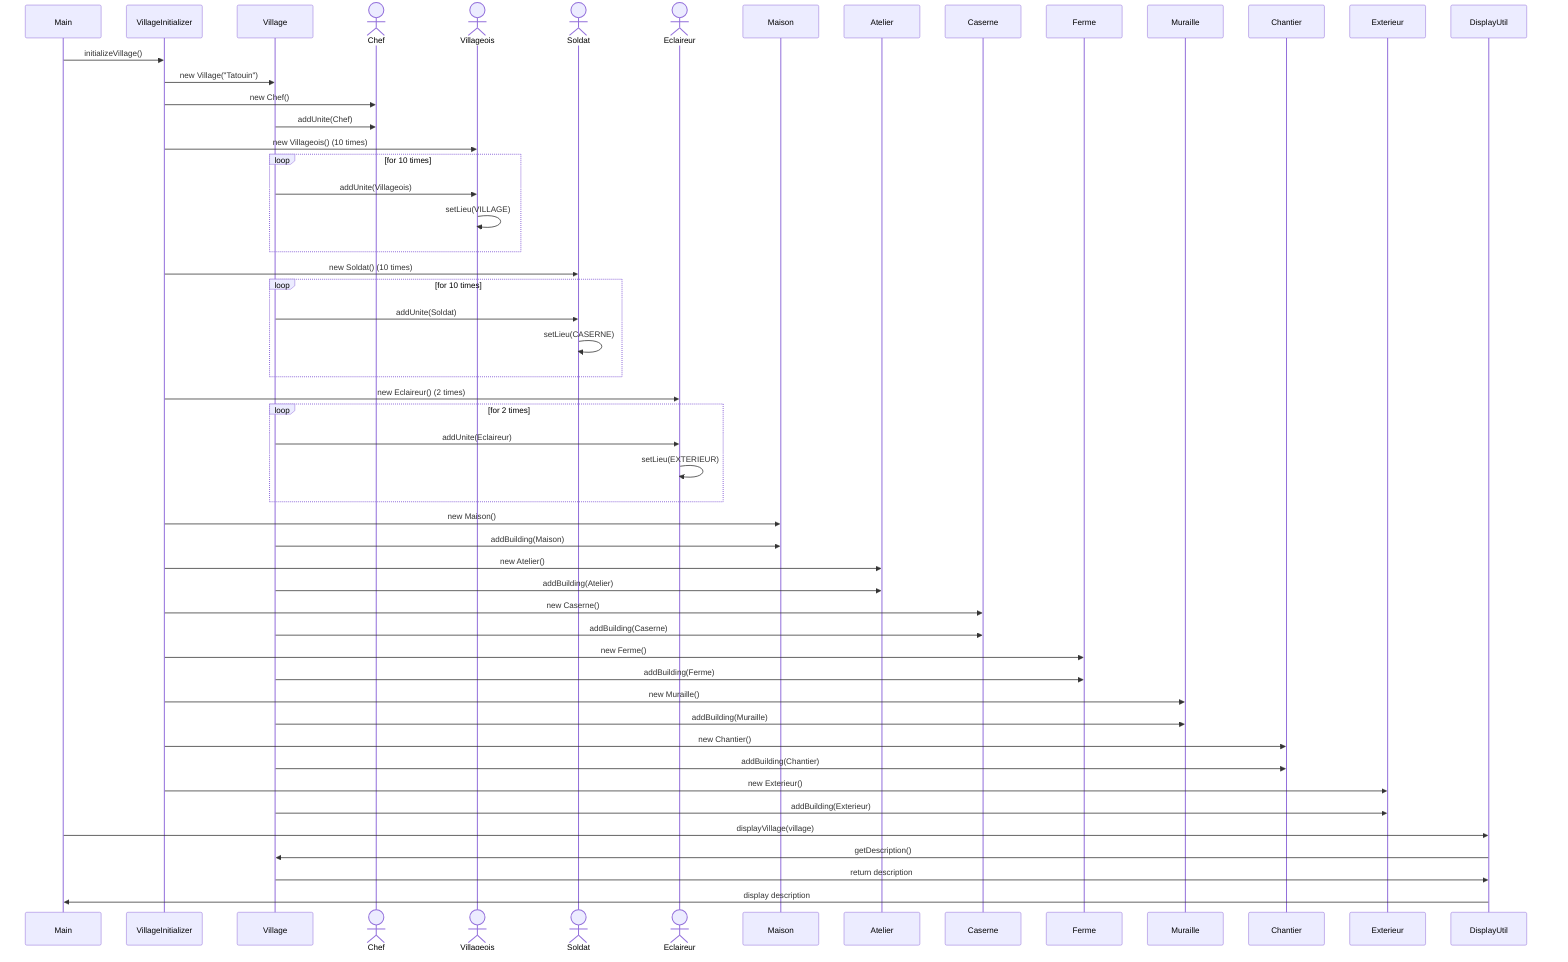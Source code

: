 sequenceDiagram
    participant Main
    participant VillageInitializer
    participant Village
    actor Chef
    actor Villageois
    actor Soldat
    actor Eclaireur
    participant Maison
    participant Atelier
    participant Caserne
    participant Ferme
    participant Muraille
    participant Chantier
    participant Exterieur
    participant DisplayUtil

    Main->>VillageInitializer: initializeVillage()
    VillageInitializer->>Village: new Village("Tatouin")
    VillageInitializer->>Chef: new Chef()
    Village->>Chef: addUnite(Chef)
    VillageInitializer->>Villageois: new Villageois() (10 times)
    loop for 10 times
        Village->>Villageois: addUnite(Villageois)
        Villageois->>Villageois: setLieu(VILLAGE)
    end
    VillageInitializer->>Soldat: new Soldat() (10 times)
    loop for 10 times
        Village->>Soldat: addUnite(Soldat)
        Soldat->>Soldat: setLieu(CASERNE)
    end
    VillageInitializer->>Eclaireur: new Eclaireur() (2 times)
    loop for 2 times
        Village->>Eclaireur: addUnite(Eclaireur)
        Eclaireur->>Eclaireur: setLieu(EXTERIEUR)
    end
    VillageInitializer->>Maison: new Maison()
    Village->>Maison: addBuilding(Maison)
    VillageInitializer->>Atelier: new Atelier()
    Village->>Atelier: addBuilding(Atelier)
    VillageInitializer->>Caserne: new Caserne()
    Village->>Caserne: addBuilding(Caserne)
    VillageInitializer->>Ferme: new Ferme()
    Village->>Ferme: addBuilding(Ferme)
    VillageInitializer->>Muraille: new Muraille()
    Village->>Muraille: addBuilding(Muraille)
    VillageInitializer->>Chantier: new Chantier()
    Village->>Chantier: addBuilding(Chantier)
    VillageInitializer->>Exterieur: new Exterieur()
    Village->>Exterieur: addBuilding(Exterieur)
    Main->>DisplayUtil: displayVillage(village)
    DisplayUtil->>Village: getDescription()
    Village->>DisplayUtil: return description
    DisplayUtil->>Main: display description